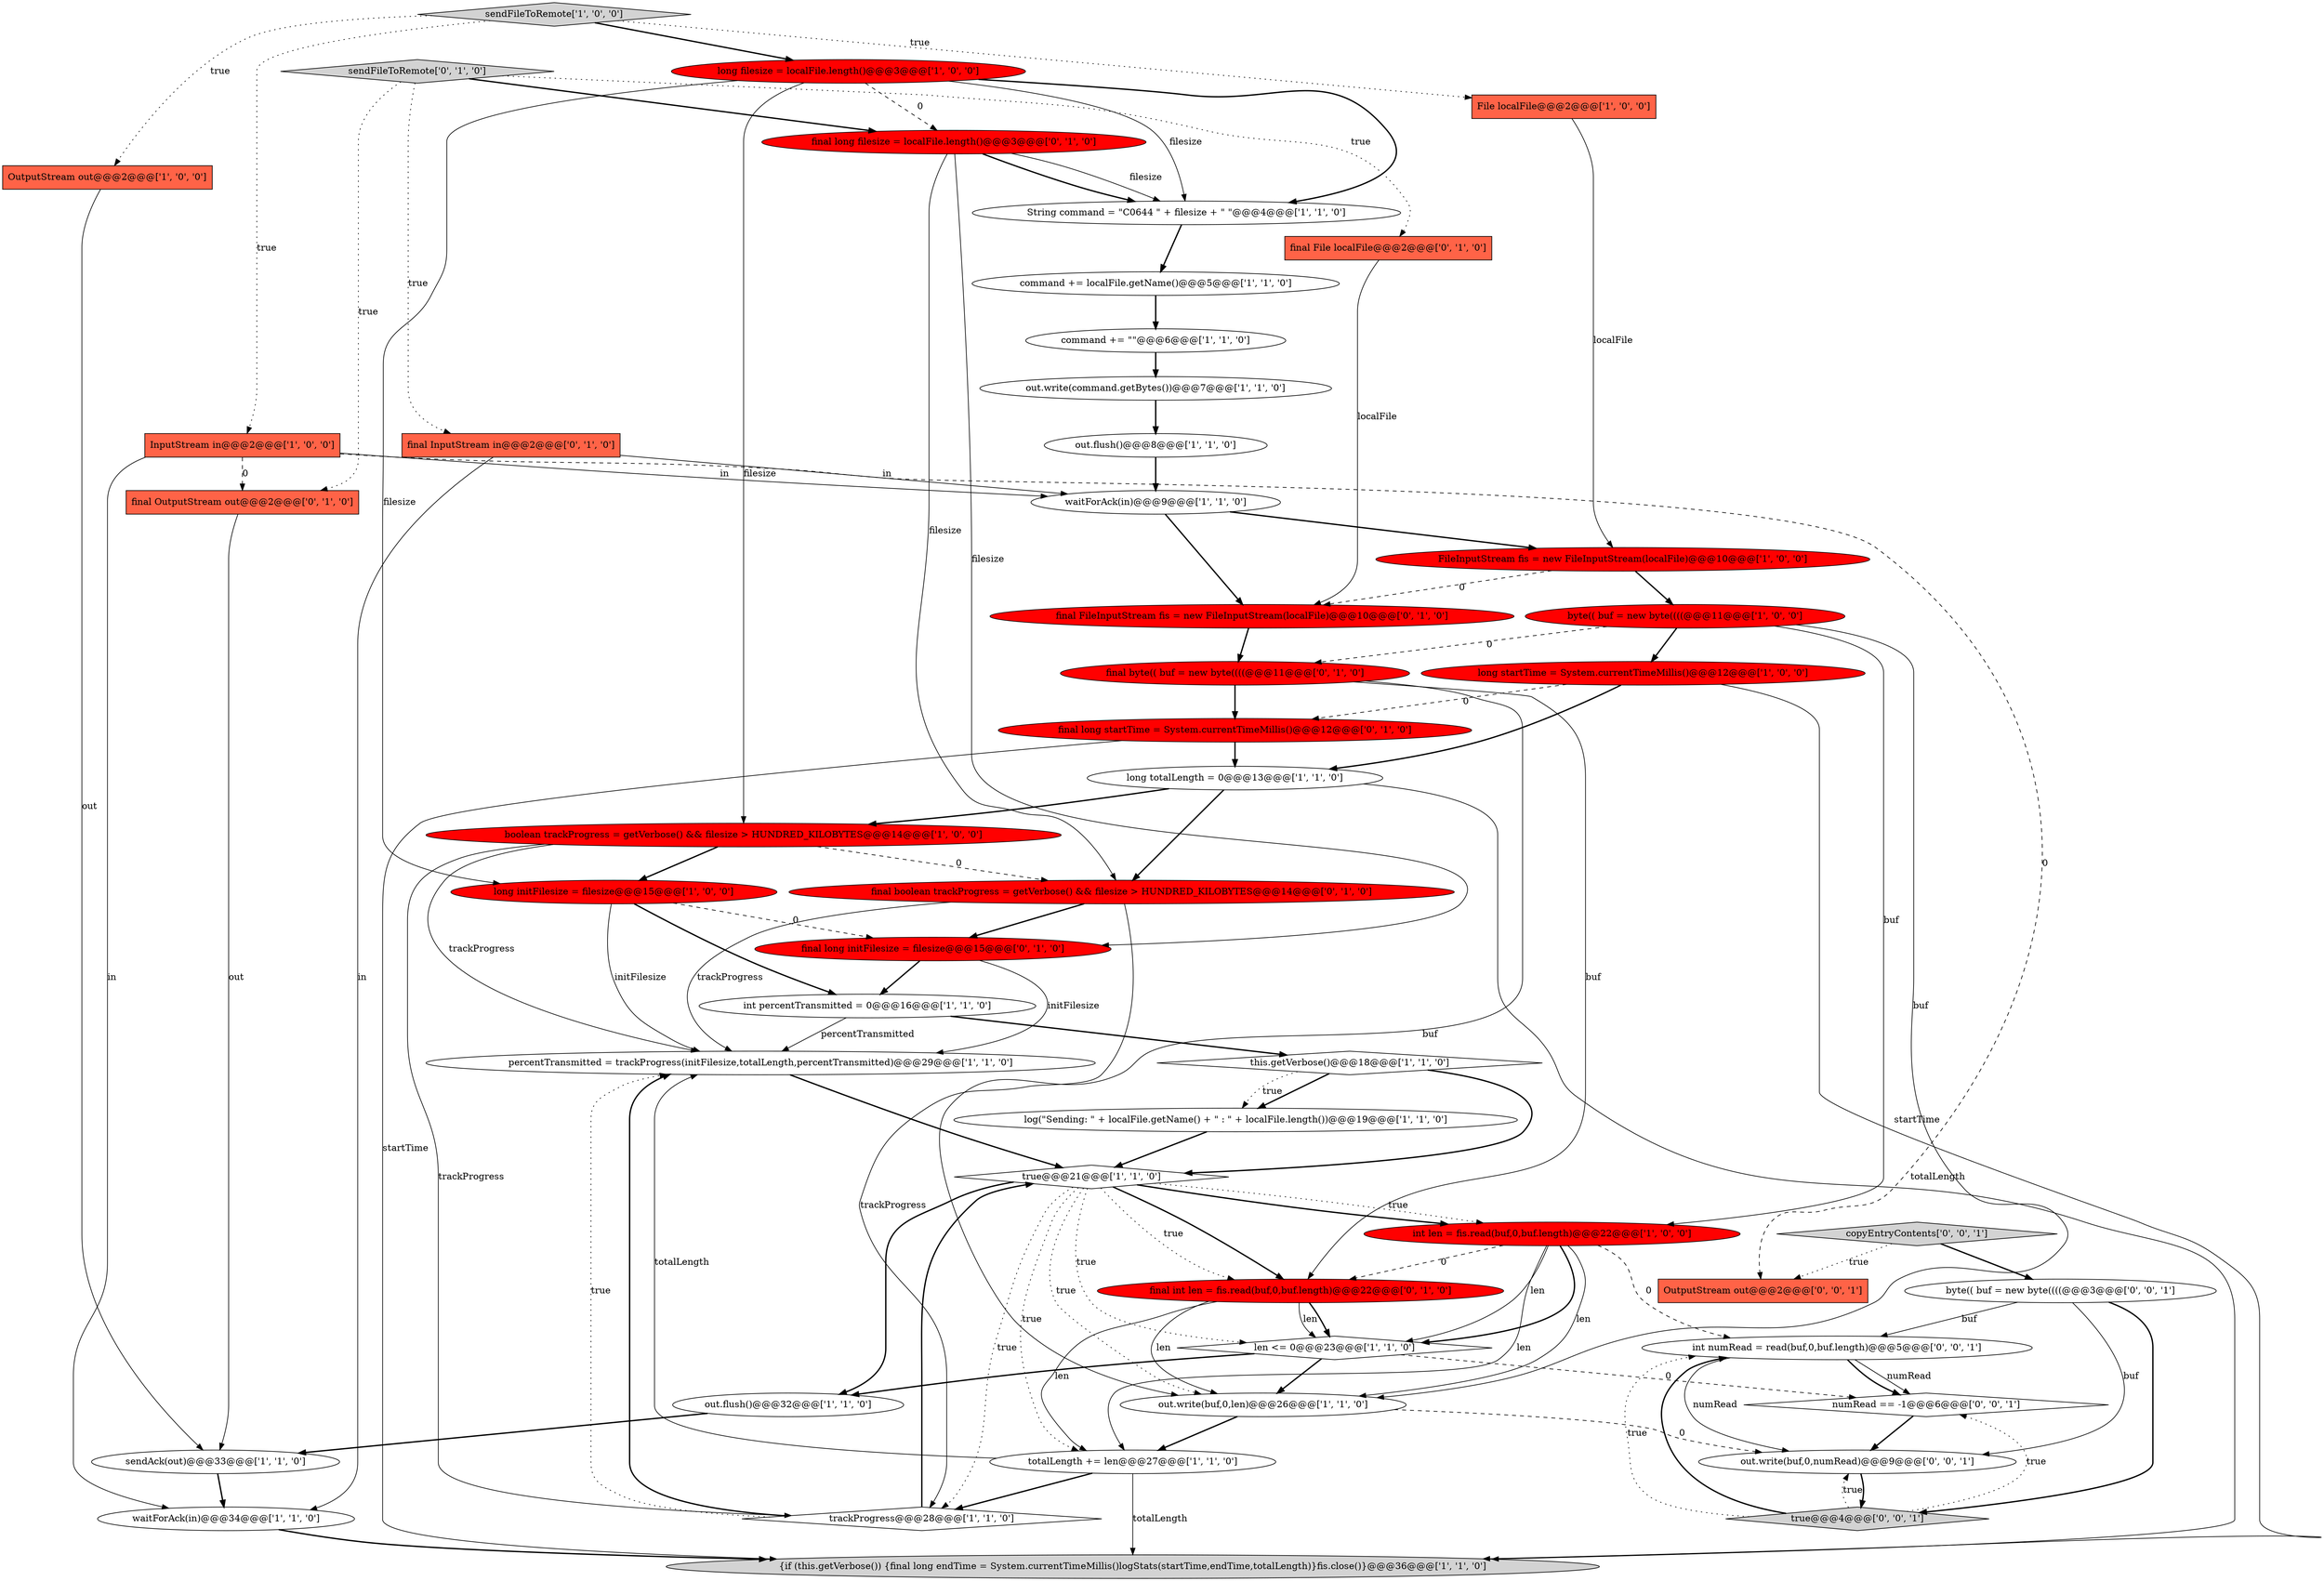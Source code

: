 digraph {
38 [style = filled, label = "final boolean trackProgress = getVerbose() && filesize > HUNDRED_KILOBYTES@@@14@@@['0', '1', '0']", fillcolor = red, shape = ellipse image = "AAA1AAABBB2BBB"];
40 [style = filled, label = "final OutputStream out@@@2@@@['0', '1', '0']", fillcolor = tomato, shape = box image = "AAA1AAABBB2BBB"];
45 [style = filled, label = "numRead == -1@@@6@@@['0', '0', '1']", fillcolor = white, shape = diamond image = "AAA0AAABBB3BBB"];
47 [style = filled, label = "true@@@4@@@['0', '0', '1']", fillcolor = lightgray, shape = diamond image = "AAA0AAABBB3BBB"];
10 [style = filled, label = "OutputStream out@@@2@@@['1', '0', '0']", fillcolor = tomato, shape = box image = "AAA0AAABBB1BBB"];
31 [style = filled, label = "final long initFilesize = filesize@@@15@@@['0', '1', '0']", fillcolor = red, shape = ellipse image = "AAA1AAABBB2BBB"];
33 [style = filled, label = "sendFileToRemote['0', '1', '0']", fillcolor = lightgray, shape = diamond image = "AAA0AAABBB2BBB"];
36 [style = filled, label = "final File localFile@@@2@@@['0', '1', '0']", fillcolor = tomato, shape = box image = "AAA0AAABBB2BBB"];
28 [style = filled, label = "log(\"Sending: \" + localFile.getName() + \" : \" + localFile.length())@@@19@@@['1', '1', '0']", fillcolor = white, shape = ellipse image = "AAA0AAABBB1BBB"];
16 [style = filled, label = "byte(( buf = new byte((((@@@11@@@['1', '0', '0']", fillcolor = red, shape = ellipse image = "AAA1AAABBB1BBB"];
19 [style = filled, label = "waitForAck(in)@@@34@@@['1', '1', '0']", fillcolor = white, shape = ellipse image = "AAA0AAABBB1BBB"];
24 [style = filled, label = "command += \"\"@@@6@@@['1', '1', '0']", fillcolor = white, shape = ellipse image = "AAA0AAABBB1BBB"];
6 [style = filled, label = "int percentTransmitted = 0@@@16@@@['1', '1', '0']", fillcolor = white, shape = ellipse image = "AAA0AAABBB1BBB"];
29 [style = filled, label = "long filesize = localFile.length()@@@3@@@['1', '0', '0']", fillcolor = red, shape = ellipse image = "AAA1AAABBB1BBB"];
7 [style = filled, label = "out.flush()@@@32@@@['1', '1', '0']", fillcolor = white, shape = ellipse image = "AAA0AAABBB1BBB"];
34 [style = filled, label = "final long startTime = System.currentTimeMillis()@@@12@@@['0', '1', '0']", fillcolor = red, shape = ellipse image = "AAA1AAABBB2BBB"];
23 [style = filled, label = "int len = fis.read(buf,0,buf.length)@@@22@@@['1', '0', '0']", fillcolor = red, shape = ellipse image = "AAA1AAABBB1BBB"];
14 [style = filled, label = "File localFile@@@2@@@['1', '0', '0']", fillcolor = tomato, shape = box image = "AAA0AAABBB1BBB"];
46 [style = filled, label = "int numRead = read(buf,0,buf.length)@@@5@@@['0', '0', '1']", fillcolor = white, shape = ellipse image = "AAA0AAABBB3BBB"];
26 [style = filled, label = "out.write(buf,0,len)@@@26@@@['1', '1', '0']", fillcolor = white, shape = ellipse image = "AAA0AAABBB1BBB"];
18 [style = filled, label = "true@@@21@@@['1', '1', '0']", fillcolor = white, shape = diamond image = "AAA0AAABBB1BBB"];
11 [style = filled, label = "percentTransmitted = trackProgress(initFilesize,totalLength,percentTransmitted)@@@29@@@['1', '1', '0']", fillcolor = white, shape = ellipse image = "AAA0AAABBB1BBB"];
12 [style = filled, label = "out.write(command.getBytes())@@@7@@@['1', '1', '0']", fillcolor = white, shape = ellipse image = "AAA0AAABBB1BBB"];
9 [style = filled, label = "sendAck(out)@@@33@@@['1', '1', '0']", fillcolor = white, shape = ellipse image = "AAA0AAABBB1BBB"];
39 [style = filled, label = "final FileInputStream fis = new FileInputStream(localFile)@@@10@@@['0', '1', '0']", fillcolor = red, shape = ellipse image = "AAA1AAABBB2BBB"];
2 [style = filled, label = "String command = \"C0644 \" + filesize + \" \"@@@4@@@['1', '1', '0']", fillcolor = white, shape = ellipse image = "AAA0AAABBB1BBB"];
27 [style = filled, label = "InputStream in@@@2@@@['1', '0', '0']", fillcolor = tomato, shape = box image = "AAA1AAABBB1BBB"];
42 [style = filled, label = "out.write(buf,0,numRead)@@@9@@@['0', '0', '1']", fillcolor = white, shape = ellipse image = "AAA0AAABBB3BBB"];
25 [style = filled, label = "boolean trackProgress = getVerbose() && filesize > HUNDRED_KILOBYTES@@@14@@@['1', '0', '0']", fillcolor = red, shape = ellipse image = "AAA1AAABBB1BBB"];
22 [style = filled, label = "long startTime = System.currentTimeMillis()@@@12@@@['1', '0', '0']", fillcolor = red, shape = ellipse image = "AAA1AAABBB1BBB"];
32 [style = filled, label = "final byte(( buf = new byte((((@@@11@@@['0', '1', '0']", fillcolor = red, shape = ellipse image = "AAA1AAABBB2BBB"];
4 [style = filled, label = "trackProgress@@@28@@@['1', '1', '0']", fillcolor = white, shape = diamond image = "AAA0AAABBB1BBB"];
41 [style = filled, label = "final int len = fis.read(buf,0,buf.length)@@@22@@@['0', '1', '0']", fillcolor = red, shape = ellipse image = "AAA1AAABBB2BBB"];
48 [style = filled, label = "OutputStream out@@@2@@@['0', '0', '1']", fillcolor = tomato, shape = box image = "AAA0AAABBB3BBB"];
1 [style = filled, label = "long initFilesize = filesize@@@15@@@['1', '0', '0']", fillcolor = red, shape = ellipse image = "AAA1AAABBB1BBB"];
13 [style = filled, label = "long totalLength = 0@@@13@@@['1', '1', '0']", fillcolor = white, shape = ellipse image = "AAA0AAABBB1BBB"];
35 [style = filled, label = "final long filesize = localFile.length()@@@3@@@['0', '1', '0']", fillcolor = red, shape = ellipse image = "AAA1AAABBB2BBB"];
21 [style = filled, label = "sendFileToRemote['1', '0', '0']", fillcolor = lightgray, shape = diamond image = "AAA0AAABBB1BBB"];
3 [style = filled, label = "totalLength += len@@@27@@@['1', '1', '0']", fillcolor = white, shape = ellipse image = "AAA0AAABBB1BBB"];
0 [style = filled, label = "waitForAck(in)@@@9@@@['1', '1', '0']", fillcolor = white, shape = ellipse image = "AAA0AAABBB1BBB"];
44 [style = filled, label = "byte(( buf = new byte((((@@@3@@@['0', '0', '1']", fillcolor = white, shape = ellipse image = "AAA0AAABBB3BBB"];
37 [style = filled, label = "final InputStream in@@@2@@@['0', '1', '0']", fillcolor = tomato, shape = box image = "AAA0AAABBB2BBB"];
5 [style = filled, label = "command += localFile.getName()@@@5@@@['1', '1', '0']", fillcolor = white, shape = ellipse image = "AAA0AAABBB1BBB"];
8 [style = filled, label = "{if (this.getVerbose()) {final long endTime = System.currentTimeMillis()logStats(startTime,endTime,totalLength)}fis.close()}@@@36@@@['1', '1', '0']", fillcolor = lightgray, shape = ellipse image = "AAA0AAABBB1BBB"];
20 [style = filled, label = "this.getVerbose()@@@18@@@['1', '1', '0']", fillcolor = white, shape = diamond image = "AAA0AAABBB1BBB"];
15 [style = filled, label = "out.flush()@@@8@@@['1', '1', '0']", fillcolor = white, shape = ellipse image = "AAA0AAABBB1BBB"];
17 [style = filled, label = "len <= 0@@@23@@@['1', '1', '0']", fillcolor = white, shape = diamond image = "AAA0AAABBB1BBB"];
43 [style = filled, label = "copyEntryContents['0', '0', '1']", fillcolor = lightgray, shape = diamond image = "AAA0AAABBB3BBB"];
30 [style = filled, label = "FileInputStream fis = new FileInputStream(localFile)@@@10@@@['1', '0', '0']", fillcolor = red, shape = ellipse image = "AAA1AAABBB1BBB"];
0->30 [style = bold, label=""];
25->1 [style = bold, label=""];
16->32 [style = dashed, label="0"];
46->45 [style = solid, label="numRead"];
27->0 [style = solid, label="in"];
21->27 [style = dotted, label="true"];
6->11 [style = solid, label="percentTransmitted"];
32->34 [style = bold, label=""];
38->31 [style = bold, label=""];
22->34 [style = dashed, label="0"];
3->4 [style = bold, label=""];
36->39 [style = solid, label="localFile"];
7->9 [style = bold, label=""];
14->30 [style = solid, label="localFile"];
44->42 [style = solid, label="buf"];
29->2 [style = bold, label=""];
31->6 [style = bold, label=""];
47->46 [style = dotted, label="true"];
15->0 [style = bold, label=""];
18->3 [style = dotted, label="true"];
45->42 [style = bold, label=""];
23->17 [style = bold, label=""];
33->37 [style = dotted, label="true"];
44->47 [style = bold, label=""];
43->44 [style = bold, label=""];
22->13 [style = bold, label=""];
41->3 [style = solid, label="len"];
18->23 [style = dotted, label="true"];
31->11 [style = solid, label="initFilesize"];
13->25 [style = bold, label=""];
29->25 [style = solid, label="filesize"];
23->26 [style = solid, label="len"];
28->18 [style = bold, label=""];
1->31 [style = dashed, label="0"];
33->40 [style = dotted, label="true"];
35->38 [style = solid, label="filesize"];
4->18 [style = bold, label=""];
29->1 [style = solid, label="filesize"];
17->45 [style = dashed, label="0"];
11->18 [style = bold, label=""];
3->8 [style = solid, label="totalLength"];
20->18 [style = bold, label=""];
37->0 [style = solid, label="in"];
41->26 [style = solid, label="len"];
21->29 [style = bold, label=""];
18->26 [style = dotted, label="true"];
47->42 [style = dotted, label="true"];
18->41 [style = dotted, label="true"];
18->41 [style = bold, label=""];
18->17 [style = dotted, label="true"];
18->7 [style = bold, label=""];
35->31 [style = solid, label="filesize"];
27->40 [style = dashed, label="0"];
29->35 [style = dashed, label="0"];
0->39 [style = bold, label=""];
25->4 [style = solid, label="trackProgress"];
24->12 [style = bold, label=""];
41->17 [style = solid, label="len"];
18->23 [style = bold, label=""];
13->8 [style = solid, label="totalLength"];
40->9 [style = solid, label="out"];
26->3 [style = bold, label=""];
35->2 [style = bold, label=""];
42->47 [style = bold, label=""];
4->11 [style = dotted, label="true"];
23->17 [style = solid, label="len"];
21->10 [style = dotted, label="true"];
38->4 [style = solid, label="trackProgress"];
32->26 [style = solid, label="buf"];
6->20 [style = bold, label=""];
46->42 [style = solid, label="numRead"];
1->6 [style = bold, label=""];
25->38 [style = dashed, label="0"];
23->46 [style = dashed, label="0"];
25->11 [style = solid, label="trackProgress"];
3->11 [style = solid, label="totalLength"];
43->48 [style = dotted, label="true"];
16->23 [style = solid, label="buf"];
23->3 [style = solid, label="len"];
5->24 [style = bold, label=""];
39->32 [style = bold, label=""];
9->19 [style = bold, label=""];
22->8 [style = solid, label="startTime"];
27->48 [style = dashed, label="0"];
27->19 [style = solid, label="in"];
2->5 [style = bold, label=""];
33->35 [style = bold, label=""];
17->26 [style = bold, label=""];
35->2 [style = solid, label="filesize"];
30->39 [style = dashed, label="0"];
37->19 [style = solid, label="in"];
10->9 [style = solid, label="out"];
20->28 [style = bold, label=""];
12->15 [style = bold, label=""];
34->13 [style = bold, label=""];
47->45 [style = dotted, label="true"];
47->46 [style = bold, label=""];
16->22 [style = bold, label=""];
32->41 [style = solid, label="buf"];
19->8 [style = bold, label=""];
33->36 [style = dotted, label="true"];
34->8 [style = solid, label="startTime"];
17->7 [style = bold, label=""];
41->17 [style = bold, label=""];
20->28 [style = dotted, label="true"];
38->11 [style = solid, label="trackProgress"];
44->46 [style = solid, label="buf"];
21->14 [style = dotted, label="true"];
46->45 [style = bold, label=""];
23->41 [style = dashed, label="0"];
13->38 [style = bold, label=""];
18->4 [style = dotted, label="true"];
26->42 [style = dashed, label="0"];
4->11 [style = bold, label=""];
1->11 [style = solid, label="initFilesize"];
30->16 [style = bold, label=""];
16->26 [style = solid, label="buf"];
29->2 [style = solid, label="filesize"];
}
